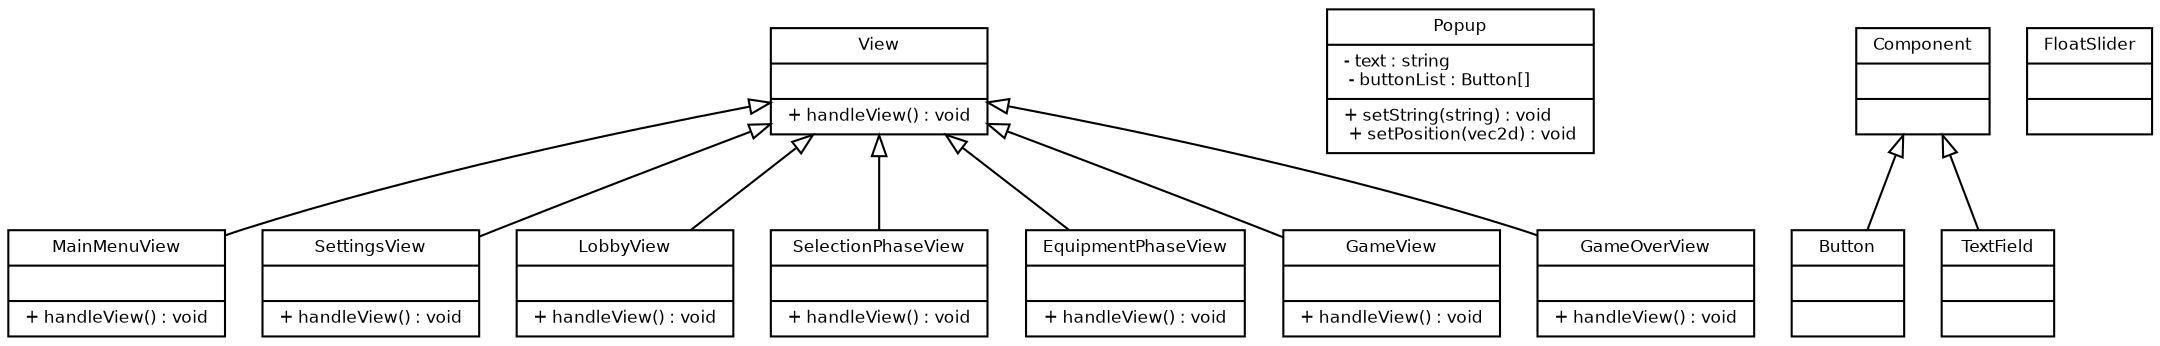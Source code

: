 digraph G{

    /* sollte wieder mit flatten compiled werden, damit dass etwas besser aussieht */
    /* ToDo: sinnvolle Attribute und Funktionen für die Views */
    /* wie wird das HUD dargestellt? */

    fontname = "Bitstream Vera Sans"
    fontsize = 8

    node [
        fontname = "Bitstream Vera Sans"
        fontsize = 8
        shape = "record"
    ]

    edge [
        fontname = "Bitstream Vera Sans"
        fontsize = 8
        arrowhead = "onormal"
        labeldistance = 1.5
    ]


    View [
        label = "{View||+ handleView() : void}"
    ]

    MainMenuView [
        label = "{MainMenuView||+ handleView() : void}"
    ]

    SettingsView [
        label = "{SettingsView||+ handleView() : void}"
    ]

    LobbyView [
        label = "{LobbyView||+ handleView() : void}"
    ]

    SelectionPhaseView [
        label = "{SelectionPhaseView||+ handleView() : void}"
    ]

    EquipmentPhaseView [
        label = "{EquipmentPhaseView||+ handleView() : void}"
    ]

    GameView [
        label = "{GameView||+ handleView() : void}"
    ]

    GameOverView [
        label = "{GameOverView||+ handleView() : void}"
    ]

    Popup [
        label = "{Popup|
            - text : string\l
            - buttonList : Button[]\l
            |
            + setString(string) : void\l
            + setPosition(vec2d) : void\l
            }"
    ]
        
    Component [
        label = "{Component||}"
    ]

    Button [
        label = "{Button||}"
    ]

    TextField [
        label = "{TextField||}"
    ]
    
    FloatSlider [
        label = "{FloatSlider||}"
    ]



    //Aggregations
    edge [
        arrowhead = "odiamond"
    ]

    //Compositions
    edge [
        arrowhead = "diamond"
        dir = "back"
        arrowtail = "empty"
    ]

    View -> MainMenuView
    View -> LobbyView
    View -> GameOverView
    View -> GameView
    View -> SettingsView
    View -> EquipmentPhaseView
    View -> SelectionPhaseView

    Component -> Button
    Component -> TextField
    //Normal arrows
    edge [
        arrowhead = "vee"
    ]






















}
